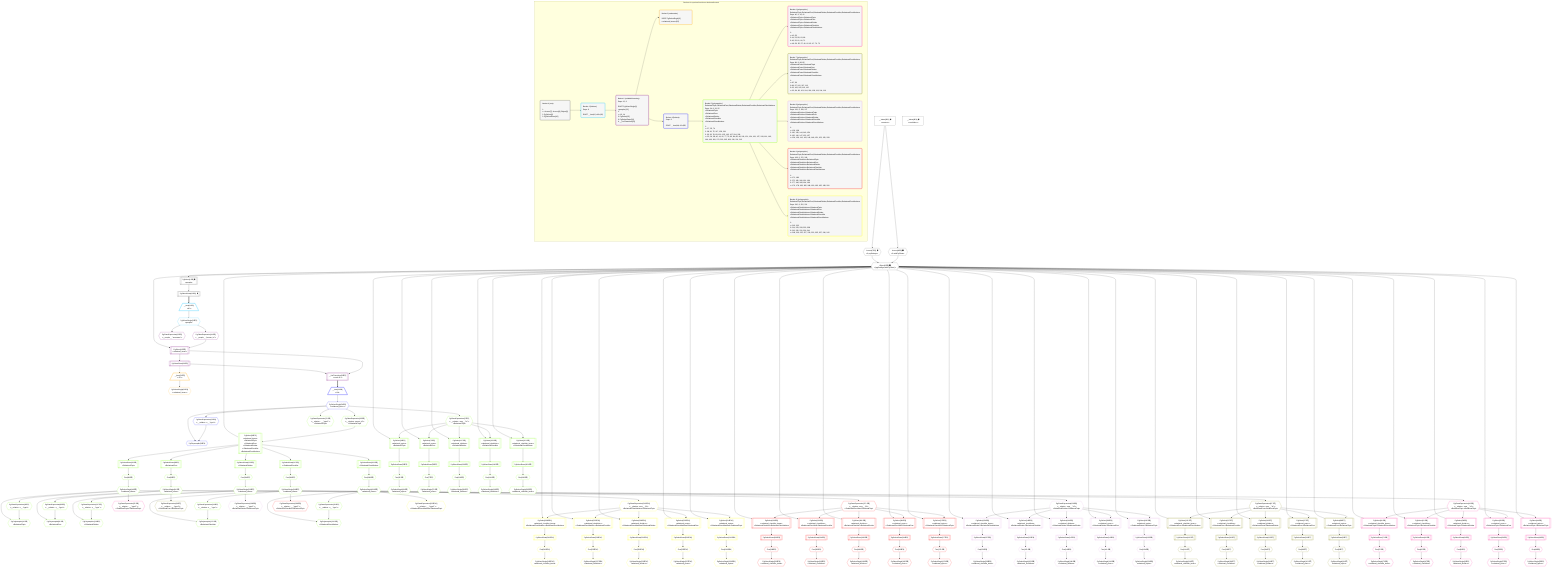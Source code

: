 %%{init: {'themeVariables': { 'fontSize': '12px'}}}%%
graph TD
    classDef path fill:#eee,stroke:#000,color:#000
    classDef plan fill:#fff,stroke-width:1px,color:#000
    classDef itemplan fill:#fff,stroke-width:2px,color:#000
    classDef unbatchedplan fill:#dff,stroke-width:1px,color:#000
    classDef sideeffectplan fill:#fcc,stroke-width:2px,color:#000
    classDef bucket fill:#f6f6f6,color:#000,stroke-width:2px,text-align:left


    %% plan dependencies
    Object9{{"Object[9∈0] ➊<br />ᐸ{pgSettings,withPgClient}ᐳ"}}:::plan
    Access7{{"Access[7∈0] ➊<br />ᐸ2.pgSettingsᐳ"}}:::plan
    Access8{{"Access[8∈0] ➊<br />ᐸ2.withPgClientᐳ"}}:::plan
    Access7 & Access8 --> Object9
    PgSelect6[["PgSelect[6∈0] ➊<br />ᐸpeopleᐳ"]]:::plan
    Object9 --> PgSelect6
    __Value2["__Value[2∈0] ➊<br />ᐸcontextᐳ"]:::plan
    __Value2 --> Access7
    __Value2 --> Access8
    PgSelectRows10[["PgSelectRows[10∈0] ➊"]]:::plan
    PgSelect6 --> PgSelectRows10
    __Value4["__Value[4∈0] ➊<br />ᐸrootValueᐳ"]:::plan
    __Item11[/"__Item[11∈1]<br />ᐸ10ᐳ"\]:::itemplan
    PgSelectRows10 ==> __Item11
    PgSelectSingle12{{"PgSelectSingle[12∈1]<br />ᐸpeopleᐳ"}}:::plan
    __Item11 --> PgSelectSingle12
    PgSelect15[["PgSelect[15∈2]<br />ᐸrelational_itemsᐳ"]]:::plan
    PgClassExpression14{{"PgClassExpression[14∈2]<br />ᐸ__people__.”person_id”ᐳ"}}:::plan
    Object9 & PgClassExpression14 --> PgSelect15
    __ListTransform19[["__ListTransform[19∈2]<br />ᐸeach:15ᐳ"]]:::plan
    PgSelectRows20[["PgSelectRows[20∈2]"]]:::plan
    PgSelectRows20 & PgSelect15 --> __ListTransform19
    PgClassExpression13{{"PgClassExpression[13∈2]<br />ᐸ__people__.”username”ᐳ"}}:::plan
    PgSelectSingle12 --> PgClassExpression13
    PgSelectSingle12 --> PgClassExpression14
    PgSelect15 --> PgSelectRows20
    __Item21[/"__Item[21∈3]<br />ᐸ20ᐳ"\]:::itemplan
    PgSelectRows20 -.-> __Item21
    PgSelectSingle22{{"PgSelectSingle[22∈3]<br />ᐸrelational_itemsᐳ"}}:::plan
    __Item21 --> PgSelectSingle22
    PgPolymorphic26{{"PgPolymorphic[26∈4]"}}:::plan
    PgSelectSingle24{{"PgSelectSingle[24∈4]<br />ᐸrelational_itemsᐳ"}}:::plan
    PgClassExpression25{{"PgClassExpression[25∈4]<br />ᐸ__relation...s__.”type”ᐳ"}}:::plan
    PgSelectSingle24 & PgClassExpression25 --> PgPolymorphic26
    __Item23[/"__Item[23∈4]<br />ᐸ19ᐳ"\]:::itemplan
    __ListTransform19 ==> __Item23
    __Item23 --> PgSelectSingle24
    PgSelectSingle24 --> PgClassExpression25
    PgSelect28[["PgSelect[28∈5]<br />ᐸrelational_topicsᐳ<br />ᐳRelationalTopic"]]:::plan
    PgClassExpression27{{"PgClassExpression[27∈5]<br />ᐸ__relation...ems__.”id”ᐳ<br />ᐳRelationalTopic"}}:::plan
    Object9 & PgClassExpression27 --> PgSelect28
    PgSelect36[["PgSelect[36∈5]<br />ᐸrelational_itemsᐳ<br />ᐳRelationalTopic<br />ᐳRelationalPost<br />ᐳRelationalDivider<br />ᐳRelationalChecklist<br />ᐳRelationalChecklistItem"]]:::plan
    PgClassExpression35{{"PgClassExpression[35∈5]<br />ᐸ__relation...parent_id”ᐳ<br />ᐳRelationalTopic"}}:::plan
    Object9 & PgClassExpression35 --> PgSelect36
    PgPolymorphic42{{"PgPolymorphic[42∈5]<br />ᐳRelationalTopic"}}:::plan
    PgSelectSingle40{{"PgSelectSingle[40∈5]<br />ᐸrelational_itemsᐳ"}}:::plan
    PgClassExpression41{{"PgClassExpression[41∈5]<br />ᐸ__relation...s__.”type”ᐳ"}}:::plan
    PgSelectSingle40 & PgClassExpression41 --> PgPolymorphic42
    PgSelect75[["PgSelect[75∈5]<br />ᐸrelational_postsᐳ<br />ᐳRelationalPost"]]:::plan
    Object9 & PgClassExpression27 --> PgSelect75
    PgPolymorphic86{{"PgPolymorphic[86∈5]<br />ᐳRelationalPost"}}:::plan
    PgSelectSingle84{{"PgSelectSingle[84∈5]<br />ᐸrelational_itemsᐳ"}}:::plan
    PgClassExpression85{{"PgClassExpression[85∈5]<br />ᐸ__relation...s__.”type”ᐳ"}}:::plan
    PgSelectSingle84 & PgClassExpression85 --> PgPolymorphic86
    PgSelect117[["PgSelect[117∈5]<br />ᐸrelational_dividersᐳ<br />ᐳRelationalDivider"]]:::plan
    Object9 & PgClassExpression27 --> PgSelect117
    PgPolymorphic128{{"PgPolymorphic[128∈5]<br />ᐳRelationalDivider"}}:::plan
    PgSelectSingle126{{"PgSelectSingle[126∈5]<br />ᐸrelational_itemsᐳ"}}:::plan
    PgClassExpression127{{"PgClassExpression[127∈5]<br />ᐸ__relation...s__.”type”ᐳ"}}:::plan
    PgSelectSingle126 & PgClassExpression127 --> PgPolymorphic128
    PgSelect159[["PgSelect[159∈5]<br />ᐸrelational_checklistsᐳ<br />ᐳRelationalChecklist"]]:::plan
    Object9 & PgClassExpression27 --> PgSelect159
    PgPolymorphic170{{"PgPolymorphic[170∈5]<br />ᐳRelationalChecklist"}}:::plan
    PgSelectSingle168{{"PgSelectSingle[168∈5]<br />ᐸrelational_itemsᐳ"}}:::plan
    PgClassExpression169{{"PgClassExpression[169∈5]<br />ᐸ__relation...s__.”type”ᐳ"}}:::plan
    PgSelectSingle168 & PgClassExpression169 --> PgPolymorphic170
    PgSelect201[["PgSelect[201∈5]<br />ᐸrelational_checklist_itemsᐳ<br />ᐳRelationalChecklistItem"]]:::plan
    Object9 & PgClassExpression27 --> PgSelect201
    PgPolymorphic212{{"PgPolymorphic[212∈5]<br />ᐳRelationalChecklistItem"}}:::plan
    PgSelectSingle210{{"PgSelectSingle[210∈5]<br />ᐸrelational_itemsᐳ"}}:::plan
    PgClassExpression211{{"PgClassExpression[211∈5]<br />ᐸ__relation...s__.”type”ᐳ"}}:::plan
    PgSelectSingle210 & PgClassExpression211 --> PgPolymorphic212
    PgSelectSingle24 --> PgClassExpression27
    First32{{"First[32∈5]"}}:::plan
    PgSelectRows33[["PgSelectRows[33∈5]"]]:::plan
    PgSelectRows33 --> First32
    PgSelect28 --> PgSelectRows33
    PgSelectSingle34{{"PgSelectSingle[34∈5]<br />ᐸrelational_topicsᐳ"}}:::plan
    First32 --> PgSelectSingle34
    PgSelectSingle24 --> PgClassExpression35
    First38{{"First[38∈5]"}}:::plan
    PgSelectRows39[["PgSelectRows[39∈5]<br />ᐳRelationalTopic"]]:::plan
    PgSelectRows39 --> First38
    PgSelect36 --> PgSelectRows39
    First38 --> PgSelectSingle40
    PgSelectSingle40 --> PgClassExpression41
    PgClassExpression74{{"PgClassExpression[74∈5]<br />ᐸ__relation...__.”type2”ᐳ<br />ᐳRelationalTopic"}}:::plan
    PgSelectSingle24 --> PgClassExpression74
    First77{{"First[77∈5]"}}:::plan
    PgSelectRows78[["PgSelectRows[78∈5]"]]:::plan
    PgSelectRows78 --> First77
    PgSelect75 --> PgSelectRows78
    PgSelectSingle79{{"PgSelectSingle[79∈5]<br />ᐸrelational_postsᐳ"}}:::plan
    First77 --> PgSelectSingle79
    First82{{"First[82∈5]"}}:::plan
    PgSelectRows83[["PgSelectRows[83∈5]<br />ᐳRelationalPost"]]:::plan
    PgSelectRows83 --> First82
    PgSelect36 --> PgSelectRows83
    First82 --> PgSelectSingle84
    PgSelectSingle84 --> PgClassExpression85
    First119{{"First[119∈5]"}}:::plan
    PgSelectRows120[["PgSelectRows[120∈5]"]]:::plan
    PgSelectRows120 --> First119
    PgSelect117 --> PgSelectRows120
    PgSelectSingle121{{"PgSelectSingle[121∈5]<br />ᐸrelational_dividersᐳ"}}:::plan
    First119 --> PgSelectSingle121
    First124{{"First[124∈5]"}}:::plan
    PgSelectRows125[["PgSelectRows[125∈5]<br />ᐳRelationalDivider"]]:::plan
    PgSelectRows125 --> First124
    PgSelect36 --> PgSelectRows125
    First124 --> PgSelectSingle126
    PgSelectSingle126 --> PgClassExpression127
    First161{{"First[161∈5]"}}:::plan
    PgSelectRows162[["PgSelectRows[162∈5]"]]:::plan
    PgSelectRows162 --> First161
    PgSelect159 --> PgSelectRows162
    PgSelectSingle163{{"PgSelectSingle[163∈5]<br />ᐸrelational_checklistsᐳ"}}:::plan
    First161 --> PgSelectSingle163
    First166{{"First[166∈5]"}}:::plan
    PgSelectRows167[["PgSelectRows[167∈5]<br />ᐳRelationalChecklist"]]:::plan
    PgSelectRows167 --> First166
    PgSelect36 --> PgSelectRows167
    First166 --> PgSelectSingle168
    PgSelectSingle168 --> PgClassExpression169
    First203{{"First[203∈5]"}}:::plan
    PgSelectRows204[["PgSelectRows[204∈5]"]]:::plan
    PgSelectRows204 --> First203
    PgSelect201 --> PgSelectRows204
    PgSelectSingle205{{"PgSelectSingle[205∈5]<br />ᐸrelational_checklist_itemsᐳ"}}:::plan
    First203 --> PgSelectSingle205
    First208{{"First[208∈5]"}}:::plan
    PgSelectRows209[["PgSelectRows[209∈5]<br />ᐳRelationalChecklistItem"]]:::plan
    PgSelectRows209 --> First208
    PgSelect36 --> PgSelectRows209
    First208 --> PgSelectSingle210
    PgSelectSingle210 --> PgClassExpression211
    PgSelect44[["PgSelect[44∈6]<br />ᐸrelational_topicsᐳ<br />ᐳRelationalTopicᐳRelationalTopic"]]:::plan
    PgClassExpression43{{"PgClassExpression[43∈6]<br />ᐸ__relation...ems__.”id”ᐳ<br />ᐳRelationalTopicᐳRelationalTopic"}}:::plan
    Object9 & PgClassExpression43 --> PgSelect44
    PgSelect53[["PgSelect[53∈6]<br />ᐸrelational_postsᐳ<br />ᐳRelationalTopicᐳRelationalPost"]]:::plan
    Object9 & PgClassExpression43 --> PgSelect53
    PgSelect58[["PgSelect[58∈6]<br />ᐸrelational_dividersᐳ<br />ᐳRelationalTopicᐳRelationalDivider"]]:::plan
    Object9 & PgClassExpression43 --> PgSelect58
    PgSelect63[["PgSelect[63∈6]<br />ᐸrelational_checklistsᐳ<br />ᐳRelationalTopicᐳRelationalChecklist"]]:::plan
    Object9 & PgClassExpression43 --> PgSelect63
    PgSelect68[["PgSelect[68∈6]<br />ᐸrelational_checklist_itemsᐳ<br />ᐳRelationalTopicᐳRelationalChecklistItem"]]:::plan
    Object9 & PgClassExpression43 --> PgSelect68
    PgSelectSingle40 --> PgClassExpression43
    First48{{"First[48∈6]"}}:::plan
    PgSelectRows49[["PgSelectRows[49∈6]"]]:::plan
    PgSelectRows49 --> First48
    PgSelect44 --> PgSelectRows49
    PgSelectSingle50{{"PgSelectSingle[50∈6]<br />ᐸrelational_topicsᐳ"}}:::plan
    First48 --> PgSelectSingle50
    PgClassExpression52{{"PgClassExpression[52∈6]<br />ᐸ__relation...__.”type2”ᐳ<br />ᐳRelationalTopicᐳRelationalTopic"}}:::plan
    PgSelectSingle40 --> PgClassExpression52
    First55{{"First[55∈6]"}}:::plan
    PgSelectRows56[["PgSelectRows[56∈6]"]]:::plan
    PgSelectRows56 --> First55
    PgSelect53 --> PgSelectRows56
    PgSelectSingle57{{"PgSelectSingle[57∈6]<br />ᐸrelational_postsᐳ"}}:::plan
    First55 --> PgSelectSingle57
    First60{{"First[60∈6]"}}:::plan
    PgSelectRows61[["PgSelectRows[61∈6]"]]:::plan
    PgSelectRows61 --> First60
    PgSelect58 --> PgSelectRows61
    PgSelectSingle62{{"PgSelectSingle[62∈6]<br />ᐸrelational_dividersᐳ"}}:::plan
    First60 --> PgSelectSingle62
    First65{{"First[65∈6]"}}:::plan
    PgSelectRows66[["PgSelectRows[66∈6]"]]:::plan
    PgSelectRows66 --> First65
    PgSelect63 --> PgSelectRows66
    PgSelectSingle67{{"PgSelectSingle[67∈6]<br />ᐸrelational_checklistsᐳ"}}:::plan
    First65 --> PgSelectSingle67
    First70{{"First[70∈6]"}}:::plan
    PgSelectRows71[["PgSelectRows[71∈6]"]]:::plan
    PgSelectRows71 --> First70
    PgSelect68 --> PgSelectRows71
    PgSelectSingle72{{"PgSelectSingle[72∈6]<br />ᐸrelational_checklist_itemsᐳ"}}:::plan
    First70 --> PgSelectSingle72
    PgSelect88[["PgSelect[88∈7]<br />ᐸrelational_topicsᐳ<br />ᐳRelationalPostᐳRelationalTopic"]]:::plan
    PgClassExpression87{{"PgClassExpression[87∈7]<br />ᐸ__relation...ems__.”id”ᐳ<br />ᐳRelationalPostᐳRelationalTopic"}}:::plan
    Object9 & PgClassExpression87 --> PgSelect88
    PgSelect97[["PgSelect[97∈7]<br />ᐸrelational_postsᐳ<br />ᐳRelationalPostᐳRelationalPost"]]:::plan
    Object9 & PgClassExpression87 --> PgSelect97
    PgSelect102[["PgSelect[102∈7]<br />ᐸrelational_dividersᐳ<br />ᐳRelationalPostᐳRelationalDivider"]]:::plan
    Object9 & PgClassExpression87 --> PgSelect102
    PgSelect107[["PgSelect[107∈7]<br />ᐸrelational_checklistsᐳ<br />ᐳRelationalPostᐳRelationalChecklist"]]:::plan
    Object9 & PgClassExpression87 --> PgSelect107
    PgSelect112[["PgSelect[112∈7]<br />ᐸrelational_checklist_itemsᐳ<br />ᐳRelationalPostᐳRelationalChecklistItem"]]:::plan
    Object9 & PgClassExpression87 --> PgSelect112
    PgSelectSingle84 --> PgClassExpression87
    First92{{"First[92∈7]"}}:::plan
    PgSelectRows93[["PgSelectRows[93∈7]"]]:::plan
    PgSelectRows93 --> First92
    PgSelect88 --> PgSelectRows93
    PgSelectSingle94{{"PgSelectSingle[94∈7]<br />ᐸrelational_topicsᐳ"}}:::plan
    First92 --> PgSelectSingle94
    PgClassExpression96{{"PgClassExpression[96∈7]<br />ᐸ__relation...__.”type2”ᐳ<br />ᐳRelationalPostᐳRelationalTopic"}}:::plan
    PgSelectSingle84 --> PgClassExpression96
    First99{{"First[99∈7]"}}:::plan
    PgSelectRows100[["PgSelectRows[100∈7]"]]:::plan
    PgSelectRows100 --> First99
    PgSelect97 --> PgSelectRows100
    PgSelectSingle101{{"PgSelectSingle[101∈7]<br />ᐸrelational_postsᐳ"}}:::plan
    First99 --> PgSelectSingle101
    First104{{"First[104∈7]"}}:::plan
    PgSelectRows105[["PgSelectRows[105∈7]"]]:::plan
    PgSelectRows105 --> First104
    PgSelect102 --> PgSelectRows105
    PgSelectSingle106{{"PgSelectSingle[106∈7]<br />ᐸrelational_dividersᐳ"}}:::plan
    First104 --> PgSelectSingle106
    First109{{"First[109∈7]"}}:::plan
    PgSelectRows110[["PgSelectRows[110∈7]"]]:::plan
    PgSelectRows110 --> First109
    PgSelect107 --> PgSelectRows110
    PgSelectSingle111{{"PgSelectSingle[111∈7]<br />ᐸrelational_checklistsᐳ"}}:::plan
    First109 --> PgSelectSingle111
    First114{{"First[114∈7]"}}:::plan
    PgSelectRows115[["PgSelectRows[115∈7]"]]:::plan
    PgSelectRows115 --> First114
    PgSelect112 --> PgSelectRows115
    PgSelectSingle116{{"PgSelectSingle[116∈7]<br />ᐸrelational_checklist_itemsᐳ"}}:::plan
    First114 --> PgSelectSingle116
    PgSelect130[["PgSelect[130∈8]<br />ᐸrelational_topicsᐳ<br />ᐳRelationalDividerᐳRelationalTopic"]]:::plan
    PgClassExpression129{{"PgClassExpression[129∈8]<br />ᐸ__relation...ems__.”id”ᐳ<br />ᐳRelationalDividerᐳRelationalTopic"}}:::plan
    Object9 & PgClassExpression129 --> PgSelect130
    PgSelect139[["PgSelect[139∈8]<br />ᐸrelational_postsᐳ<br />ᐳRelationalDividerᐳRelationalPost"]]:::plan
    Object9 & PgClassExpression129 --> PgSelect139
    PgSelect144[["PgSelect[144∈8]<br />ᐸrelational_dividersᐳ<br />ᐳRelationalDividerᐳRelationalDivider"]]:::plan
    Object9 & PgClassExpression129 --> PgSelect144
    PgSelect149[["PgSelect[149∈8]<br />ᐸrelational_checklistsᐳ<br />ᐳRelationalDividerᐳRelationalChecklist"]]:::plan
    Object9 & PgClassExpression129 --> PgSelect149
    PgSelect154[["PgSelect[154∈8]<br />ᐸrelational_checklist_itemsᐳ<br />ᐳRelationalDividerᐳRelationalChecklistItem"]]:::plan
    Object9 & PgClassExpression129 --> PgSelect154
    PgSelectSingle126 --> PgClassExpression129
    First134{{"First[134∈8]"}}:::plan
    PgSelectRows135[["PgSelectRows[135∈8]"]]:::plan
    PgSelectRows135 --> First134
    PgSelect130 --> PgSelectRows135
    PgSelectSingle136{{"PgSelectSingle[136∈8]<br />ᐸrelational_topicsᐳ"}}:::plan
    First134 --> PgSelectSingle136
    PgClassExpression138{{"PgClassExpression[138∈8]<br />ᐸ__relation...__.”type2”ᐳ<br />ᐳRelationalDividerᐳRelationalTopic"}}:::plan
    PgSelectSingle126 --> PgClassExpression138
    First141{{"First[141∈8]"}}:::plan
    PgSelectRows142[["PgSelectRows[142∈8]"]]:::plan
    PgSelectRows142 --> First141
    PgSelect139 --> PgSelectRows142
    PgSelectSingle143{{"PgSelectSingle[143∈8]<br />ᐸrelational_postsᐳ"}}:::plan
    First141 --> PgSelectSingle143
    First146{{"First[146∈8]"}}:::plan
    PgSelectRows147[["PgSelectRows[147∈8]"]]:::plan
    PgSelectRows147 --> First146
    PgSelect144 --> PgSelectRows147
    PgSelectSingle148{{"PgSelectSingle[148∈8]<br />ᐸrelational_dividersᐳ"}}:::plan
    First146 --> PgSelectSingle148
    First151{{"First[151∈8]"}}:::plan
    PgSelectRows152[["PgSelectRows[152∈8]"]]:::plan
    PgSelectRows152 --> First151
    PgSelect149 --> PgSelectRows152
    PgSelectSingle153{{"PgSelectSingle[153∈8]<br />ᐸrelational_checklistsᐳ"}}:::plan
    First151 --> PgSelectSingle153
    First156{{"First[156∈8]"}}:::plan
    PgSelectRows157[["PgSelectRows[157∈8]"]]:::plan
    PgSelectRows157 --> First156
    PgSelect154 --> PgSelectRows157
    PgSelectSingle158{{"PgSelectSingle[158∈8]<br />ᐸrelational_checklist_itemsᐳ"}}:::plan
    First156 --> PgSelectSingle158
    PgSelect172[["PgSelect[172∈9]<br />ᐸrelational_topicsᐳ<br />ᐳRelationalChecklistᐳRelationalTopic"]]:::plan
    PgClassExpression171{{"PgClassExpression[171∈9]<br />ᐸ__relation...ems__.”id”ᐳ<br />ᐳRelationalChecklistᐳRelationalTopic"}}:::plan
    Object9 & PgClassExpression171 --> PgSelect172
    PgSelect181[["PgSelect[181∈9]<br />ᐸrelational_postsᐳ<br />ᐳRelationalChecklistᐳRelationalPost"]]:::plan
    Object9 & PgClassExpression171 --> PgSelect181
    PgSelect186[["PgSelect[186∈9]<br />ᐸrelational_dividersᐳ<br />ᐳRelationalChecklistᐳRelationalDivider"]]:::plan
    Object9 & PgClassExpression171 --> PgSelect186
    PgSelect191[["PgSelect[191∈9]<br />ᐸrelational_checklistsᐳ<br />ᐳRelationalChecklistᐳRelationalChecklist"]]:::plan
    Object9 & PgClassExpression171 --> PgSelect191
    PgSelect196[["PgSelect[196∈9]<br />ᐸrelational_checklist_itemsᐳ<br />ᐳRelationalChecklistᐳRelationalChecklistItem"]]:::plan
    Object9 & PgClassExpression171 --> PgSelect196
    PgSelectSingle168 --> PgClassExpression171
    First176{{"First[176∈9]"}}:::plan
    PgSelectRows177[["PgSelectRows[177∈9]"]]:::plan
    PgSelectRows177 --> First176
    PgSelect172 --> PgSelectRows177
    PgSelectSingle178{{"PgSelectSingle[178∈9]<br />ᐸrelational_topicsᐳ"}}:::plan
    First176 --> PgSelectSingle178
    PgClassExpression180{{"PgClassExpression[180∈9]<br />ᐸ__relation...__.”type2”ᐳ<br />ᐳRelationalChecklistᐳRelationalTopic"}}:::plan
    PgSelectSingle168 --> PgClassExpression180
    First183{{"First[183∈9]"}}:::plan
    PgSelectRows184[["PgSelectRows[184∈9]"]]:::plan
    PgSelectRows184 --> First183
    PgSelect181 --> PgSelectRows184
    PgSelectSingle185{{"PgSelectSingle[185∈9]<br />ᐸrelational_postsᐳ"}}:::plan
    First183 --> PgSelectSingle185
    First188{{"First[188∈9]"}}:::plan
    PgSelectRows189[["PgSelectRows[189∈9]"]]:::plan
    PgSelectRows189 --> First188
    PgSelect186 --> PgSelectRows189
    PgSelectSingle190{{"PgSelectSingle[190∈9]<br />ᐸrelational_dividersᐳ"}}:::plan
    First188 --> PgSelectSingle190
    First193{{"First[193∈9]"}}:::plan
    PgSelectRows194[["PgSelectRows[194∈9]"]]:::plan
    PgSelectRows194 --> First193
    PgSelect191 --> PgSelectRows194
    PgSelectSingle195{{"PgSelectSingle[195∈9]<br />ᐸrelational_checklistsᐳ"}}:::plan
    First193 --> PgSelectSingle195
    First198{{"First[198∈9]"}}:::plan
    PgSelectRows199[["PgSelectRows[199∈9]"]]:::plan
    PgSelectRows199 --> First198
    PgSelect196 --> PgSelectRows199
    PgSelectSingle200{{"PgSelectSingle[200∈9]<br />ᐸrelational_checklist_itemsᐳ"}}:::plan
    First198 --> PgSelectSingle200
    PgSelect214[["PgSelect[214∈10]<br />ᐸrelational_topicsᐳ<br />ᐳRelationalChecklistItemᐳRelationalTopic"]]:::plan
    PgClassExpression213{{"PgClassExpression[213∈10]<br />ᐸ__relation...ems__.”id”ᐳ<br />ᐳRelationalChecklistItemᐳRelationalTopic"}}:::plan
    Object9 & PgClassExpression213 --> PgSelect214
    PgSelect223[["PgSelect[223∈10]<br />ᐸrelational_postsᐳ<br />ᐳRelationalChecklistItemᐳRelationalPost"]]:::plan
    Object9 & PgClassExpression213 --> PgSelect223
    PgSelect228[["PgSelect[228∈10]<br />ᐸrelational_dividersᐳ<br />ᐳRelationalChecklistItemᐳRelationalDivider"]]:::plan
    Object9 & PgClassExpression213 --> PgSelect228
    PgSelect233[["PgSelect[233∈10]<br />ᐸrelational_checklistsᐳ<br />ᐳRelationalChecklistItemᐳRelationalChecklist"]]:::plan
    Object9 & PgClassExpression213 --> PgSelect233
    PgSelect238[["PgSelect[238∈10]<br />ᐸrelational_checklist_itemsᐳ<br />ᐳRelationalChecklistItemᐳRelationalChecklistItem"]]:::plan
    Object9 & PgClassExpression213 --> PgSelect238
    PgSelectSingle210 --> PgClassExpression213
    First218{{"First[218∈10]"}}:::plan
    PgSelectRows219[["PgSelectRows[219∈10]"]]:::plan
    PgSelectRows219 --> First218
    PgSelect214 --> PgSelectRows219
    PgSelectSingle220{{"PgSelectSingle[220∈10]<br />ᐸrelational_topicsᐳ"}}:::plan
    First218 --> PgSelectSingle220
    PgClassExpression222{{"PgClassExpression[222∈10]<br />ᐸ__relation...__.”type2”ᐳ<br />ᐳRelationalChecklistItemᐳRelationalTopic"}}:::plan
    PgSelectSingle210 --> PgClassExpression222
    First225{{"First[225∈10]"}}:::plan
    PgSelectRows226[["PgSelectRows[226∈10]"]]:::plan
    PgSelectRows226 --> First225
    PgSelect223 --> PgSelectRows226
    PgSelectSingle227{{"PgSelectSingle[227∈10]<br />ᐸrelational_postsᐳ"}}:::plan
    First225 --> PgSelectSingle227
    First230{{"First[230∈10]"}}:::plan
    PgSelectRows231[["PgSelectRows[231∈10]"]]:::plan
    PgSelectRows231 --> First230
    PgSelect228 --> PgSelectRows231
    PgSelectSingle232{{"PgSelectSingle[232∈10]<br />ᐸrelational_dividersᐳ"}}:::plan
    First230 --> PgSelectSingle232
    First235{{"First[235∈10]"}}:::plan
    PgSelectRows236[["PgSelectRows[236∈10]"]]:::plan
    PgSelectRows236 --> First235
    PgSelect233 --> PgSelectRows236
    PgSelectSingle237{{"PgSelectSingle[237∈10]<br />ᐸrelational_checklistsᐳ"}}:::plan
    First235 --> PgSelectSingle237
    First240{{"First[240∈10]"}}:::plan
    PgSelectRows241[["PgSelectRows[241∈10]"]]:::plan
    PgSelectRows241 --> First240
    PgSelect238 --> PgSelectRows241
    PgSelectSingle242{{"PgSelectSingle[242∈10]<br />ᐸrelational_checklist_itemsᐳ"}}:::plan
    First240 --> PgSelectSingle242

    %% define steps

    subgraph "Buckets for queries/interfaces-relational/nested"
    Bucket0("Bucket 0 (root)<br /><br />1: <br />ᐳ: Access[7], Access[8], Object[9]<br />2: PgSelect[6]<br />3: PgSelectRows[10]"):::bucket
    classDef bucket0 stroke:#696969
    class Bucket0,__Value2,__Value4,PgSelect6,Access7,Access8,Object9,PgSelectRows10 bucket0
    Bucket1("Bucket 1 (listItem)<br />Deps: 9<br /><br />ROOT __Item{1}ᐸ10ᐳ[11]"):::bucket
    classDef bucket1 stroke:#00bfff
    class Bucket1,__Item11,PgSelectSingle12 bucket1
    Bucket2("Bucket 2 (nullableBoundary)<br />Deps: 12, 9<br /><br />ROOT PgSelectSingle{1}ᐸpeopleᐳ[12]<br />1: <br />ᐳ: 13, 14<br />2: PgSelect[15]<br />3: PgSelectRows[20]<br />4: __ListTransform[19]"):::bucket
    classDef bucket2 stroke:#7f007f
    class Bucket2,PgClassExpression13,PgClassExpression14,PgSelect15,__ListTransform19,PgSelectRows20 bucket2
    Bucket3("Bucket 3 (subroutine)<br /><br />ROOT PgSelectSingle{3}ᐸrelational_itemsᐳ[22]"):::bucket
    classDef bucket3 stroke:#ffa500
    class Bucket3,__Item21,PgSelectSingle22 bucket3
    Bucket4("Bucket 4 (listItem)<br />Deps: 9<br /><br />ROOT __Item{4}ᐸ19ᐳ[23]"):::bucket
    classDef bucket4 stroke:#0000ff
    class Bucket4,__Item23,PgSelectSingle24,PgClassExpression25,PgPolymorphic26 bucket4
    Bucket5("Bucket 5 (polymorphic)<br />RelationalTopic,RelationalPost,RelationalDivider,RelationalChecklist,RelationalChecklistItem<br />Deps: 24, 9, 26, 25<br />ᐳRelationalTopic<br />ᐳRelationalPost<br />ᐳRelationalDivider<br />ᐳRelationalChecklist<br />ᐳRelationalChecklistItem<br /><br />1: <br />ᐳ: 27, 35, 74<br />2: 28, 36, 75, 117, 159, 201<br />3: 33, 39, 78, 83, 120, 125, 162, 167, 204, 209<br />ᐳ: 32, 34, 38, 40, 41, 42, 77, 79, 82, 84, 85, 86, 119, 121, 124, 126, 127, 128, 161, 163, 166, 168, 169, 170, 203, 205, 208, 210, 211, 212"):::bucket
    classDef bucket5 stroke:#7fff00
    class Bucket5,PgClassExpression27,PgSelect28,First32,PgSelectRows33,PgSelectSingle34,PgClassExpression35,PgSelect36,First38,PgSelectRows39,PgSelectSingle40,PgClassExpression41,PgPolymorphic42,PgClassExpression74,PgSelect75,First77,PgSelectRows78,PgSelectSingle79,First82,PgSelectRows83,PgSelectSingle84,PgClassExpression85,PgPolymorphic86,PgSelect117,First119,PgSelectRows120,PgSelectSingle121,First124,PgSelectRows125,PgSelectSingle126,PgClassExpression127,PgPolymorphic128,PgSelect159,First161,PgSelectRows162,PgSelectSingle163,First166,PgSelectRows167,PgSelectSingle168,PgClassExpression169,PgPolymorphic170,PgSelect201,First203,PgSelectRows204,PgSelectSingle205,First208,PgSelectRows209,PgSelectSingle210,PgClassExpression211,PgPolymorphic212 bucket5
    Bucket6("Bucket 6 (polymorphic)<br />RelationalTopic,RelationalPost,RelationalDivider,RelationalChecklist,RelationalChecklistItem<br />Deps: 40, 9, 42, 41<br />ᐳRelationalTopicᐳRelationalTopic<br />ᐳRelationalTopicᐳRelationalPost<br />ᐳRelationalTopicᐳRelationalDivider<br />ᐳRelationalTopicᐳRelationalChecklist<br />ᐳRelationalTopicᐳRelationalChecklistItem<br /><br />1: <br />ᐳ: 43, 52<br />2: 44, 53, 58, 63, 68<br />3: 49, 56, 61, 66, 71<br />ᐳ: 48, 50, 55, 57, 60, 62, 65, 67, 70, 72"):::bucket
    classDef bucket6 stroke:#ff1493
    class Bucket6,PgClassExpression43,PgSelect44,First48,PgSelectRows49,PgSelectSingle50,PgClassExpression52,PgSelect53,First55,PgSelectRows56,PgSelectSingle57,PgSelect58,First60,PgSelectRows61,PgSelectSingle62,PgSelect63,First65,PgSelectRows66,PgSelectSingle67,PgSelect68,First70,PgSelectRows71,PgSelectSingle72 bucket6
    Bucket7("Bucket 7 (polymorphic)<br />RelationalTopic,RelationalPost,RelationalDivider,RelationalChecklist,RelationalChecklistItem<br />Deps: 84, 9, 86, 85<br />ᐳRelationalPostᐳRelationalTopic<br />ᐳRelationalPostᐳRelationalPost<br />ᐳRelationalPostᐳRelationalDivider<br />ᐳRelationalPostᐳRelationalChecklist<br />ᐳRelationalPostᐳRelationalChecklistItem<br /><br />1: <br />ᐳ: 87, 96<br />2: 88, 97, 102, 107, 112<br />3: 93, 100, 105, 110, 115<br />ᐳ: 92, 94, 99, 101, 104, 106, 109, 111, 114, 116"):::bucket
    classDef bucket7 stroke:#808000
    class Bucket7,PgClassExpression87,PgSelect88,First92,PgSelectRows93,PgSelectSingle94,PgClassExpression96,PgSelect97,First99,PgSelectRows100,PgSelectSingle101,PgSelect102,First104,PgSelectRows105,PgSelectSingle106,PgSelect107,First109,PgSelectRows110,PgSelectSingle111,PgSelect112,First114,PgSelectRows115,PgSelectSingle116 bucket7
    Bucket8("Bucket 8 (polymorphic)<br />RelationalTopic,RelationalPost,RelationalDivider,RelationalChecklist,RelationalChecklistItem<br />Deps: 126, 9, 128, 127<br />ᐳRelationalDividerᐳRelationalTopic<br />ᐳRelationalDividerᐳRelationalPost<br />ᐳRelationalDividerᐳRelationalDivider<br />ᐳRelationalDividerᐳRelationalChecklist<br />ᐳRelationalDividerᐳRelationalChecklistItem<br /><br />1: <br />ᐳ: 129, 138<br />2: 130, 139, 144, 149, 154<br />3: 135, 142, 147, 152, 157<br />ᐳ: 134, 136, 141, 143, 146, 148, 151, 153, 156, 158"):::bucket
    classDef bucket8 stroke:#dda0dd
    class Bucket8,PgClassExpression129,PgSelect130,First134,PgSelectRows135,PgSelectSingle136,PgClassExpression138,PgSelect139,First141,PgSelectRows142,PgSelectSingle143,PgSelect144,First146,PgSelectRows147,PgSelectSingle148,PgSelect149,First151,PgSelectRows152,PgSelectSingle153,PgSelect154,First156,PgSelectRows157,PgSelectSingle158 bucket8
    Bucket9("Bucket 9 (polymorphic)<br />RelationalTopic,RelationalPost,RelationalDivider,RelationalChecklist,RelationalChecklistItem<br />Deps: 168, 9, 170, 169<br />ᐳRelationalChecklistᐳRelationalTopic<br />ᐳRelationalChecklistᐳRelationalPost<br />ᐳRelationalChecklistᐳRelationalDivider<br />ᐳRelationalChecklistᐳRelationalChecklist<br />ᐳRelationalChecklistᐳRelationalChecklistItem<br /><br />1: <br />ᐳ: 171, 180<br />2: 172, 181, 186, 191, 196<br />3: 177, 184, 189, 194, 199<br />ᐳ: 176, 178, 183, 185, 188, 190, 193, 195, 198, 200"):::bucket
    classDef bucket9 stroke:#ff0000
    class Bucket9,PgClassExpression171,PgSelect172,First176,PgSelectRows177,PgSelectSingle178,PgClassExpression180,PgSelect181,First183,PgSelectRows184,PgSelectSingle185,PgSelect186,First188,PgSelectRows189,PgSelectSingle190,PgSelect191,First193,PgSelectRows194,PgSelectSingle195,PgSelect196,First198,PgSelectRows199,PgSelectSingle200 bucket9
    Bucket10("Bucket 10 (polymorphic)<br />RelationalTopic,RelationalPost,RelationalDivider,RelationalChecklist,RelationalChecklistItem<br />Deps: 210, 9, 212, 211<br />ᐳRelationalChecklistItemᐳRelationalTopic<br />ᐳRelationalChecklistItemᐳRelationalPost<br />ᐳRelationalChecklistItemᐳRelationalDivider<br />ᐳRelationalChecklistItemᐳRelationalChecklist<br />ᐳRelationalChecklistItemᐳRelationalChecklistItem<br /><br />1: <br />ᐳ: 213, 222<br />2: 214, 223, 228, 233, 238<br />3: 219, 226, 231, 236, 241<br />ᐳ: 218, 220, 225, 227, 230, 232, 235, 237, 240, 242"):::bucket
    classDef bucket10 stroke:#ffff00
    class Bucket10,PgClassExpression213,PgSelect214,First218,PgSelectRows219,PgSelectSingle220,PgClassExpression222,PgSelect223,First225,PgSelectRows226,PgSelectSingle227,PgSelect228,First230,PgSelectRows231,PgSelectSingle232,PgSelect233,First235,PgSelectRows236,PgSelectSingle237,PgSelect238,First240,PgSelectRows241,PgSelectSingle242 bucket10
    Bucket0 --> Bucket1
    Bucket1 --> Bucket2
    Bucket2 --> Bucket3 & Bucket4
    Bucket4 --> Bucket5
    Bucket5 --> Bucket6 & Bucket7 & Bucket8 & Bucket9 & Bucket10
    end